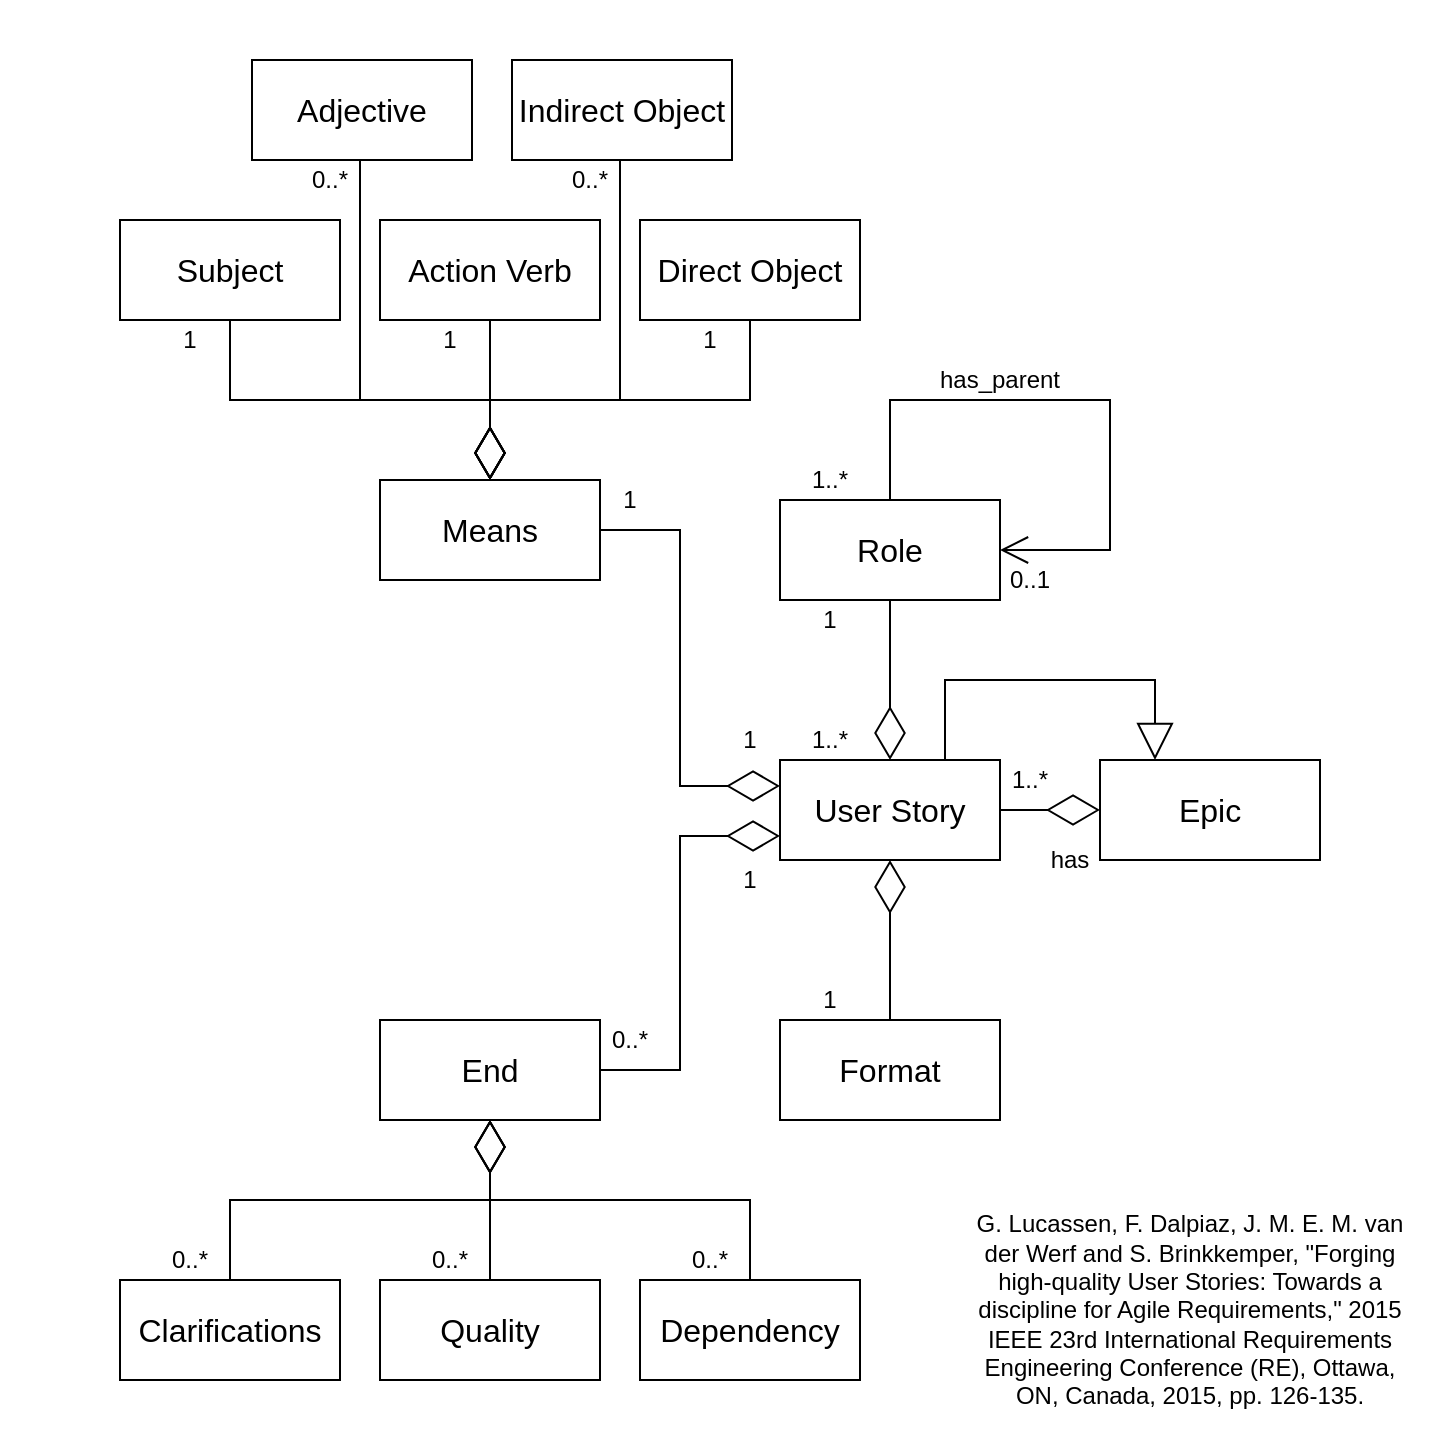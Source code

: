 <mxfile version="24.7.5">
  <diagram name="Page-1" id="-Fo1dlbDo1N7WB0hH_k0">
    <mxGraphModel dx="1875" dy="1530" grid="1" gridSize="10" guides="1" tooltips="1" connect="1" arrows="1" fold="1" page="0" pageScale="1" pageWidth="827" pageHeight="1169" math="0" shadow="0">
      <root>
        <mxCell id="0" />
        <mxCell id="1" parent="0" />
        <mxCell id="_gTd3aFsyiuUEONuVbtE-67" value="" style="whiteSpace=wrap;html=1;aspect=fixed;fontColor=default;fillColor=none;strokeColor=none;" vertex="1" parent="1">
          <mxGeometry x="210" y="-80" width="720" height="720" as="geometry" />
        </mxCell>
        <mxCell id="_gTd3aFsyiuUEONuVbtE-1" value="Adjective" style="html=1;whiteSpace=wrap;fontSize=16;" vertex="1" parent="1">
          <mxGeometry x="336" y="-50" width="110" height="50" as="geometry" />
        </mxCell>
        <mxCell id="_gTd3aFsyiuUEONuVbtE-2" value="Subject" style="html=1;whiteSpace=wrap;fontSize=16;" vertex="1" parent="1">
          <mxGeometry x="270" y="30" width="110" height="50" as="geometry" />
        </mxCell>
        <mxCell id="_gTd3aFsyiuUEONuVbtE-3" value="Action Verb" style="html=1;whiteSpace=wrap;fontSize=16;" vertex="1" parent="1">
          <mxGeometry x="400" y="30" width="110" height="50" as="geometry" />
        </mxCell>
        <mxCell id="_gTd3aFsyiuUEONuVbtE-4" value="Indirect Object" style="html=1;whiteSpace=wrap;fontSize=16;" vertex="1" parent="1">
          <mxGeometry x="466" y="-50" width="110" height="50" as="geometry" />
        </mxCell>
        <mxCell id="_gTd3aFsyiuUEONuVbtE-5" value="Direct Object" style="html=1;whiteSpace=wrap;fontSize=16;" vertex="1" parent="1">
          <mxGeometry x="530" y="30" width="110" height="50" as="geometry" />
        </mxCell>
        <mxCell id="_gTd3aFsyiuUEONuVbtE-6" value="Means" style="html=1;whiteSpace=wrap;fontSize=16;" vertex="1" parent="1">
          <mxGeometry x="400" y="160" width="110" height="50" as="geometry" />
        </mxCell>
        <mxCell id="_gTd3aFsyiuUEONuVbtE-12" value="User Story" style="html=1;whiteSpace=wrap;fontSize=16;" vertex="1" parent="1">
          <mxGeometry x="600" y="300" width="110" height="50" as="geometry" />
        </mxCell>
        <mxCell id="_gTd3aFsyiuUEONuVbtE-14" value="" style="endArrow=diamondThin;endFill=0;endSize=24;html=1;rounded=0;edgeStyle=orthogonalEdgeStyle;exitX=1;exitY=0.5;exitDx=0;exitDy=0;entryX=0;entryY=0.25;entryDx=0;entryDy=0;" edge="1" parent="1" source="_gTd3aFsyiuUEONuVbtE-6" target="_gTd3aFsyiuUEONuVbtE-12">
          <mxGeometry width="160" relative="1" as="geometry">
            <mxPoint x="480" y="330" as="sourcePoint" />
            <mxPoint x="390" y="205" as="targetPoint" />
            <Array as="points">
              <mxPoint x="550" y="185" />
              <mxPoint x="550" y="313" />
              <mxPoint x="600" y="313" />
            </Array>
          </mxGeometry>
        </mxCell>
        <mxCell id="_gTd3aFsyiuUEONuVbtE-15" value="Epic" style="html=1;whiteSpace=wrap;fontSize=16;" vertex="1" parent="1">
          <mxGeometry x="760" y="300" width="110" height="50" as="geometry" />
        </mxCell>
        <mxCell id="_gTd3aFsyiuUEONuVbtE-16" value="" style="endArrow=diamondThin;endFill=0;endSize=24;html=1;rounded=0;entryX=0;entryY=0.5;entryDx=0;entryDy=0;edgeStyle=orthogonalEdgeStyle;exitX=1;exitY=0.5;exitDx=0;exitDy=0;" edge="1" parent="1" source="_gTd3aFsyiuUEONuVbtE-12" target="_gTd3aFsyiuUEONuVbtE-15">
          <mxGeometry width="160" relative="1" as="geometry">
            <mxPoint x="720" y="440" as="sourcePoint" />
            <mxPoint x="430" y="355" as="targetPoint" />
          </mxGeometry>
        </mxCell>
        <mxCell id="_gTd3aFsyiuUEONuVbtE-17" value="Role" style="html=1;whiteSpace=wrap;fontSize=16;" vertex="1" parent="1">
          <mxGeometry x="600" y="170" width="110" height="50" as="geometry" />
        </mxCell>
        <mxCell id="_gTd3aFsyiuUEONuVbtE-18" value="Format" style="html=1;whiteSpace=wrap;fontSize=16;" vertex="1" parent="1">
          <mxGeometry x="600" y="430" width="110" height="50" as="geometry" />
        </mxCell>
        <mxCell id="_gTd3aFsyiuUEONuVbtE-19" value="" style="endArrow=diamondThin;endFill=0;endSize=24;html=1;rounded=0;edgeStyle=orthogonalEdgeStyle;exitX=0.5;exitY=1;exitDx=0;exitDy=0;entryX=0.5;entryY=0;entryDx=0;entryDy=0;" edge="1" parent="1" source="_gTd3aFsyiuUEONuVbtE-17" target="_gTd3aFsyiuUEONuVbtE-12">
          <mxGeometry width="160" relative="1" as="geometry">
            <mxPoint x="520" y="335" as="sourcePoint" />
            <mxPoint x="610" y="335" as="targetPoint" />
          </mxGeometry>
        </mxCell>
        <mxCell id="_gTd3aFsyiuUEONuVbtE-20" value="" style="endArrow=diamondThin;endFill=0;endSize=24;html=1;rounded=0;edgeStyle=orthogonalEdgeStyle;exitX=0.5;exitY=0;exitDx=0;exitDy=0;entryX=0.5;entryY=1;entryDx=0;entryDy=0;" edge="1" parent="1" source="_gTd3aFsyiuUEONuVbtE-18" target="_gTd3aFsyiuUEONuVbtE-12">
          <mxGeometry width="160" relative="1" as="geometry">
            <mxPoint x="520" y="335" as="sourcePoint" />
            <mxPoint x="610" y="335" as="targetPoint" />
          </mxGeometry>
        </mxCell>
        <mxCell id="_gTd3aFsyiuUEONuVbtE-21" value="Clarifications" style="html=1;whiteSpace=wrap;fontSize=16;" vertex="1" parent="1">
          <mxGeometry x="270" y="560" width="110" height="50" as="geometry" />
        </mxCell>
        <mxCell id="_gTd3aFsyiuUEONuVbtE-22" value="Quality" style="html=1;whiteSpace=wrap;fontSize=16;" vertex="1" parent="1">
          <mxGeometry x="400" y="560" width="110" height="50" as="geometry" />
        </mxCell>
        <mxCell id="_gTd3aFsyiuUEONuVbtE-23" value="Dependency" style="html=1;whiteSpace=wrap;fontSize=16;" vertex="1" parent="1">
          <mxGeometry x="530" y="560" width="110" height="50" as="geometry" />
        </mxCell>
        <mxCell id="_gTd3aFsyiuUEONuVbtE-24" value="End" style="html=1;whiteSpace=wrap;fontSize=16;" vertex="1" parent="1">
          <mxGeometry x="400" y="430" width="110" height="50" as="geometry" />
        </mxCell>
        <mxCell id="_gTd3aFsyiuUEONuVbtE-31" value="" style="endArrow=diamondThin;endFill=0;endSize=24;html=1;rounded=0;edgeStyle=orthogonalEdgeStyle;exitX=1;exitY=0.5;exitDx=0;exitDy=0;entryX=0;entryY=0.75;entryDx=0;entryDy=0;" edge="1" parent="1" source="_gTd3aFsyiuUEONuVbtE-24" target="_gTd3aFsyiuUEONuVbtE-12">
          <mxGeometry width="160" relative="1" as="geometry">
            <mxPoint x="490" y="195" as="sourcePoint" />
            <mxPoint x="620" y="335" as="targetPoint" />
            <Array as="points">
              <mxPoint x="550" y="455" />
              <mxPoint x="550" y="338" />
              <mxPoint x="600" y="338" />
            </Array>
          </mxGeometry>
        </mxCell>
        <mxCell id="_gTd3aFsyiuUEONuVbtE-32" value="" style="endArrow=block;endSize=16;endFill=0;html=1;rounded=0;entryX=0.25;entryY=0;entryDx=0;entryDy=0;edgeStyle=orthogonalEdgeStyle;exitX=0.75;exitY=0;exitDx=0;exitDy=0;" edge="1" parent="1" source="_gTd3aFsyiuUEONuVbtE-12" target="_gTd3aFsyiuUEONuVbtE-15">
          <mxGeometry width="160" relative="1" as="geometry">
            <mxPoint x="720" y="250" as="sourcePoint" />
            <mxPoint x="600" y="360" as="targetPoint" />
            <Array as="points">
              <mxPoint x="683" y="260" />
              <mxPoint x="787" y="260" />
            </Array>
          </mxGeometry>
        </mxCell>
        <mxCell id="_gTd3aFsyiuUEONuVbtE-33" value="" style="endArrow=open;html=1;endSize=12;startArrow=none;startSize=14;startFill=0;edgeStyle=orthogonalEdgeStyle;align=left;verticalAlign=bottom;rounded=0;exitX=0.5;exitY=0;exitDx=0;exitDy=0;entryX=1;entryY=0.5;entryDx=0;entryDy=0;" edge="1" parent="1" source="_gTd3aFsyiuUEONuVbtE-17" target="_gTd3aFsyiuUEONuVbtE-17">
          <mxGeometry x="-1" y="3" relative="1" as="geometry">
            <mxPoint x="800" y="120" as="sourcePoint" />
            <mxPoint x="820" y="200" as="targetPoint" />
            <Array as="points">
              <mxPoint x="655" y="120" />
              <mxPoint x="765" y="120" />
              <mxPoint x="765" y="195" />
            </Array>
          </mxGeometry>
        </mxCell>
        <mxCell id="_gTd3aFsyiuUEONuVbtE-36" value="1" style="text;html=1;align=center;verticalAlign=middle;whiteSpace=wrap;rounded=0;fontSize=12;" vertex="1" parent="1">
          <mxGeometry x="290" y="80" width="30" height="20" as="geometry" />
        </mxCell>
        <mxCell id="_gTd3aFsyiuUEONuVbtE-38" value="1" style="text;html=1;align=center;verticalAlign=middle;whiteSpace=wrap;rounded=0;fontSize=12;" vertex="1" parent="1">
          <mxGeometry x="420" y="80" width="30" height="20" as="geometry" />
        </mxCell>
        <mxCell id="_gTd3aFsyiuUEONuVbtE-41" value="0..*" style="text;html=1;align=center;verticalAlign=middle;whiteSpace=wrap;rounded=0;fontSize=12;" vertex="1" parent="1">
          <mxGeometry x="360" width="30" height="20" as="geometry" />
        </mxCell>
        <mxCell id="_gTd3aFsyiuUEONuVbtE-42" value="1" style="text;html=1;align=center;verticalAlign=middle;whiteSpace=wrap;rounded=0;fontSize=12;" vertex="1" parent="1">
          <mxGeometry x="550" y="80" width="30" height="20" as="geometry" />
        </mxCell>
        <mxCell id="_gTd3aFsyiuUEONuVbtE-43" value="0..*" style="text;html=1;align=center;verticalAlign=middle;whiteSpace=wrap;rounded=0;fontSize=12;" vertex="1" parent="1">
          <mxGeometry x="490" width="30" height="20" as="geometry" />
        </mxCell>
        <mxCell id="_gTd3aFsyiuUEONuVbtE-45" value="1" style="text;html=1;align=center;verticalAlign=middle;whiteSpace=wrap;rounded=0;fontSize=12;" vertex="1" parent="1">
          <mxGeometry x="510" y="160" width="30" height="20" as="geometry" />
        </mxCell>
        <mxCell id="_gTd3aFsyiuUEONuVbtE-47" value="0..*" style="text;html=1;align=center;verticalAlign=middle;whiteSpace=wrap;rounded=0;fontSize=12;" vertex="1" parent="1">
          <mxGeometry x="550" y="540" width="30" height="20" as="geometry" />
        </mxCell>
        <mxCell id="_gTd3aFsyiuUEONuVbtE-48" value="0..*" style="text;html=1;align=center;verticalAlign=middle;whiteSpace=wrap;rounded=0;fontSize=12;" vertex="1" parent="1">
          <mxGeometry x="420" y="540" width="30" height="20" as="geometry" />
        </mxCell>
        <mxCell id="_gTd3aFsyiuUEONuVbtE-49" value="0..*" style="text;html=1;align=center;verticalAlign=middle;whiteSpace=wrap;rounded=0;fontSize=12;" vertex="1" parent="1">
          <mxGeometry x="290" y="540" width="30" height="20" as="geometry" />
        </mxCell>
        <mxCell id="_gTd3aFsyiuUEONuVbtE-50" value="0..*" style="text;html=1;align=center;verticalAlign=middle;whiteSpace=wrap;rounded=0;fontSize=12;" vertex="1" parent="1">
          <mxGeometry x="510" y="430" width="30" height="20" as="geometry" />
        </mxCell>
        <mxCell id="_gTd3aFsyiuUEONuVbtE-55" value="1" style="text;html=1;align=center;verticalAlign=middle;whiteSpace=wrap;rounded=0;fontSize=12;" vertex="1" parent="1">
          <mxGeometry x="570" y="280" width="30" height="20" as="geometry" />
        </mxCell>
        <mxCell id="_gTd3aFsyiuUEONuVbtE-57" value="1" style="text;html=1;align=center;verticalAlign=middle;whiteSpace=wrap;rounded=0;fontSize=12;" vertex="1" parent="1">
          <mxGeometry x="570" y="350" width="30" height="20" as="geometry" />
        </mxCell>
        <mxCell id="_gTd3aFsyiuUEONuVbtE-58" value="1" style="text;html=1;align=center;verticalAlign=middle;whiteSpace=wrap;rounded=0;fontSize=12;" vertex="1" parent="1">
          <mxGeometry x="610" y="410" width="30" height="20" as="geometry" />
        </mxCell>
        <mxCell id="_gTd3aFsyiuUEONuVbtE-59" value="1" style="text;html=1;align=center;verticalAlign=middle;whiteSpace=wrap;rounded=0;fontSize=12;" vertex="1" parent="1">
          <mxGeometry x="610" y="220" width="30" height="20" as="geometry" />
        </mxCell>
        <mxCell id="_gTd3aFsyiuUEONuVbtE-60" value="1..*" style="text;html=1;align=center;verticalAlign=middle;whiteSpace=wrap;rounded=0;fontSize=12;" vertex="1" parent="1">
          <mxGeometry x="610" y="280" width="30" height="20" as="geometry" />
        </mxCell>
        <mxCell id="_gTd3aFsyiuUEONuVbtE-61" value="1..*" style="text;html=1;align=center;verticalAlign=middle;whiteSpace=wrap;rounded=0;fontSize=12;" vertex="1" parent="1">
          <mxGeometry x="710" y="300" width="30" height="20" as="geometry" />
        </mxCell>
        <mxCell id="_gTd3aFsyiuUEONuVbtE-63" value="has" style="text;html=1;align=center;verticalAlign=middle;whiteSpace=wrap;rounded=0;fontSize=12;" vertex="1" parent="1">
          <mxGeometry x="730" y="340" width="30" height="20" as="geometry" />
        </mxCell>
        <mxCell id="_gTd3aFsyiuUEONuVbtE-64" value="1..*" style="text;html=1;align=center;verticalAlign=middle;whiteSpace=wrap;rounded=0;fontSize=12;" vertex="1" parent="1">
          <mxGeometry x="610" y="150" width="30" height="20" as="geometry" />
        </mxCell>
        <mxCell id="_gTd3aFsyiuUEONuVbtE-65" value="0..1" style="text;html=1;align=center;verticalAlign=middle;whiteSpace=wrap;rounded=0;fontSize=12;" vertex="1" parent="1">
          <mxGeometry x="710" y="200" width="30" height="20" as="geometry" />
        </mxCell>
        <mxCell id="_gTd3aFsyiuUEONuVbtE-66" value="has_parent" style="text;html=1;align=center;verticalAlign=middle;whiteSpace=wrap;rounded=0;fontSize=12;" vertex="1" parent="1">
          <mxGeometry x="670" y="100" width="80" height="20" as="geometry" />
        </mxCell>
        <mxCell id="_gTd3aFsyiuUEONuVbtE-68" value="" style="endArrow=diamondThin;endFill=0;endSize=24;html=1;rounded=0;edgeStyle=orthogonalEdgeStyle;exitX=0.5;exitY=0;exitDx=0;exitDy=0;entryX=0.5;entryY=1;entryDx=0;entryDy=0;" edge="1" parent="1" source="_gTd3aFsyiuUEONuVbtE-21" target="_gTd3aFsyiuUEONuVbtE-24">
          <mxGeometry width="160" relative="1" as="geometry">
            <mxPoint x="665" y="440" as="sourcePoint" />
            <mxPoint x="470" y="520" as="targetPoint" />
          </mxGeometry>
        </mxCell>
        <mxCell id="_gTd3aFsyiuUEONuVbtE-69" value="" style="endArrow=diamondThin;endFill=0;endSize=24;html=1;rounded=0;edgeStyle=orthogonalEdgeStyle;entryX=0.5;entryY=1;entryDx=0;entryDy=0;exitX=0.5;exitY=0;exitDx=0;exitDy=0;" edge="1" parent="1" source="_gTd3aFsyiuUEONuVbtE-22" target="_gTd3aFsyiuUEONuVbtE-24">
          <mxGeometry width="160" relative="1" as="geometry">
            <mxPoint x="420" y="570" as="sourcePoint" />
            <mxPoint x="465" y="490" as="targetPoint" />
          </mxGeometry>
        </mxCell>
        <mxCell id="_gTd3aFsyiuUEONuVbtE-70" value="" style="endArrow=diamondThin;endFill=0;endSize=24;html=1;rounded=0;edgeStyle=orthogonalEdgeStyle;exitX=0.5;exitY=0;exitDx=0;exitDy=0;entryX=0.5;entryY=1;entryDx=0;entryDy=0;" edge="1" parent="1" source="_gTd3aFsyiuUEONuVbtE-23" target="_gTd3aFsyiuUEONuVbtE-24">
          <mxGeometry width="160" relative="1" as="geometry">
            <mxPoint x="345" y="620" as="sourcePoint" />
            <mxPoint x="475" y="500" as="targetPoint" />
          </mxGeometry>
        </mxCell>
        <mxCell id="_gTd3aFsyiuUEONuVbtE-75" value="" style="endArrow=diamondThin;endFill=0;endSize=24;html=1;rounded=0;exitX=0.5;exitY=1;exitDx=0;exitDy=0;entryX=0.5;entryY=0;entryDx=0;entryDy=0;" edge="1" parent="1" source="_gTd3aFsyiuUEONuVbtE-3" target="_gTd3aFsyiuUEONuVbtE-6">
          <mxGeometry width="160" relative="1" as="geometry">
            <mxPoint x="370" y="150" as="sourcePoint" />
            <mxPoint x="530" y="150" as="targetPoint" />
          </mxGeometry>
        </mxCell>
        <mxCell id="_gTd3aFsyiuUEONuVbtE-76" value="" style="endArrow=diamondThin;endFill=0;endSize=24;html=1;rounded=0;exitX=0.5;exitY=1;exitDx=0;exitDy=0;edgeStyle=orthogonalEdgeStyle;entryX=0.5;entryY=0;entryDx=0;entryDy=0;" edge="1" parent="1" source="_gTd3aFsyiuUEONuVbtE-2" target="_gTd3aFsyiuUEONuVbtE-6">
          <mxGeometry width="160" relative="1" as="geometry">
            <mxPoint x="465" y="90" as="sourcePoint" />
            <mxPoint x="460" y="160" as="targetPoint" />
          </mxGeometry>
        </mxCell>
        <mxCell id="_gTd3aFsyiuUEONuVbtE-77" value="" style="endArrow=diamondThin;endFill=0;endSize=24;html=1;rounded=0;exitX=0.5;exitY=1;exitDx=0;exitDy=0;edgeStyle=orthogonalEdgeStyle;entryX=0.5;entryY=0;entryDx=0;entryDy=0;" edge="1" parent="1" source="_gTd3aFsyiuUEONuVbtE-5" target="_gTd3aFsyiuUEONuVbtE-6">
          <mxGeometry width="160" relative="1" as="geometry">
            <mxPoint x="335" y="90" as="sourcePoint" />
            <mxPoint x="465" y="170" as="targetPoint" />
          </mxGeometry>
        </mxCell>
        <mxCell id="_gTd3aFsyiuUEONuVbtE-78" value="" style="endArrow=diamondThin;endFill=0;endSize=24;html=1;rounded=0;exitX=0.5;exitY=1;exitDx=0;exitDy=0;edgeStyle=orthogonalEdgeStyle;entryX=0.5;entryY=0;entryDx=0;entryDy=0;" edge="1" parent="1" source="_gTd3aFsyiuUEONuVbtE-1" target="_gTd3aFsyiuUEONuVbtE-6">
          <mxGeometry width="160" relative="1" as="geometry">
            <mxPoint x="335" y="90" as="sourcePoint" />
            <mxPoint x="465" y="170" as="targetPoint" />
            <Array as="points">
              <mxPoint x="391" />
              <mxPoint x="390" />
              <mxPoint x="390" y="120" />
              <mxPoint x="455" y="120" />
            </Array>
          </mxGeometry>
        </mxCell>
        <mxCell id="_gTd3aFsyiuUEONuVbtE-79" value="" style="endArrow=diamondThin;endFill=0;endSize=24;html=1;rounded=0;exitX=0.5;exitY=1;exitDx=0;exitDy=0;edgeStyle=orthogonalEdgeStyle;entryX=0.5;entryY=0;entryDx=0;entryDy=0;" edge="1" parent="1" source="_gTd3aFsyiuUEONuVbtE-4" target="_gTd3aFsyiuUEONuVbtE-6">
          <mxGeometry width="160" relative="1" as="geometry">
            <mxPoint x="401" y="10" as="sourcePoint" />
            <mxPoint x="465" y="170" as="targetPoint" />
            <Array as="points">
              <mxPoint x="520" />
              <mxPoint x="520" y="120" />
              <mxPoint x="455" y="120" />
            </Array>
          </mxGeometry>
        </mxCell>
        <mxCell id="_gTd3aFsyiuUEONuVbtE-130" value="&lt;div&gt;G. Lucassen, F. Dalpiaz, J. M. E. M. van der Werf and S. Brinkkemper, &quot;Forging high-quality User Stories: Towards a discipline for Agile Requirements,&quot; 2015 IEEE 23rd International Requirements Engineering Conference (RE), Ottawa, ON, Canada, 2015, pp. 126-135.&lt;/div&gt;" style="text;html=1;align=center;verticalAlign=middle;whiteSpace=wrap;rounded=0;" vertex="1" parent="1">
          <mxGeometry x="690" y="520" width="230" height="110" as="geometry" />
        </mxCell>
      </root>
    </mxGraphModel>
  </diagram>
</mxfile>
